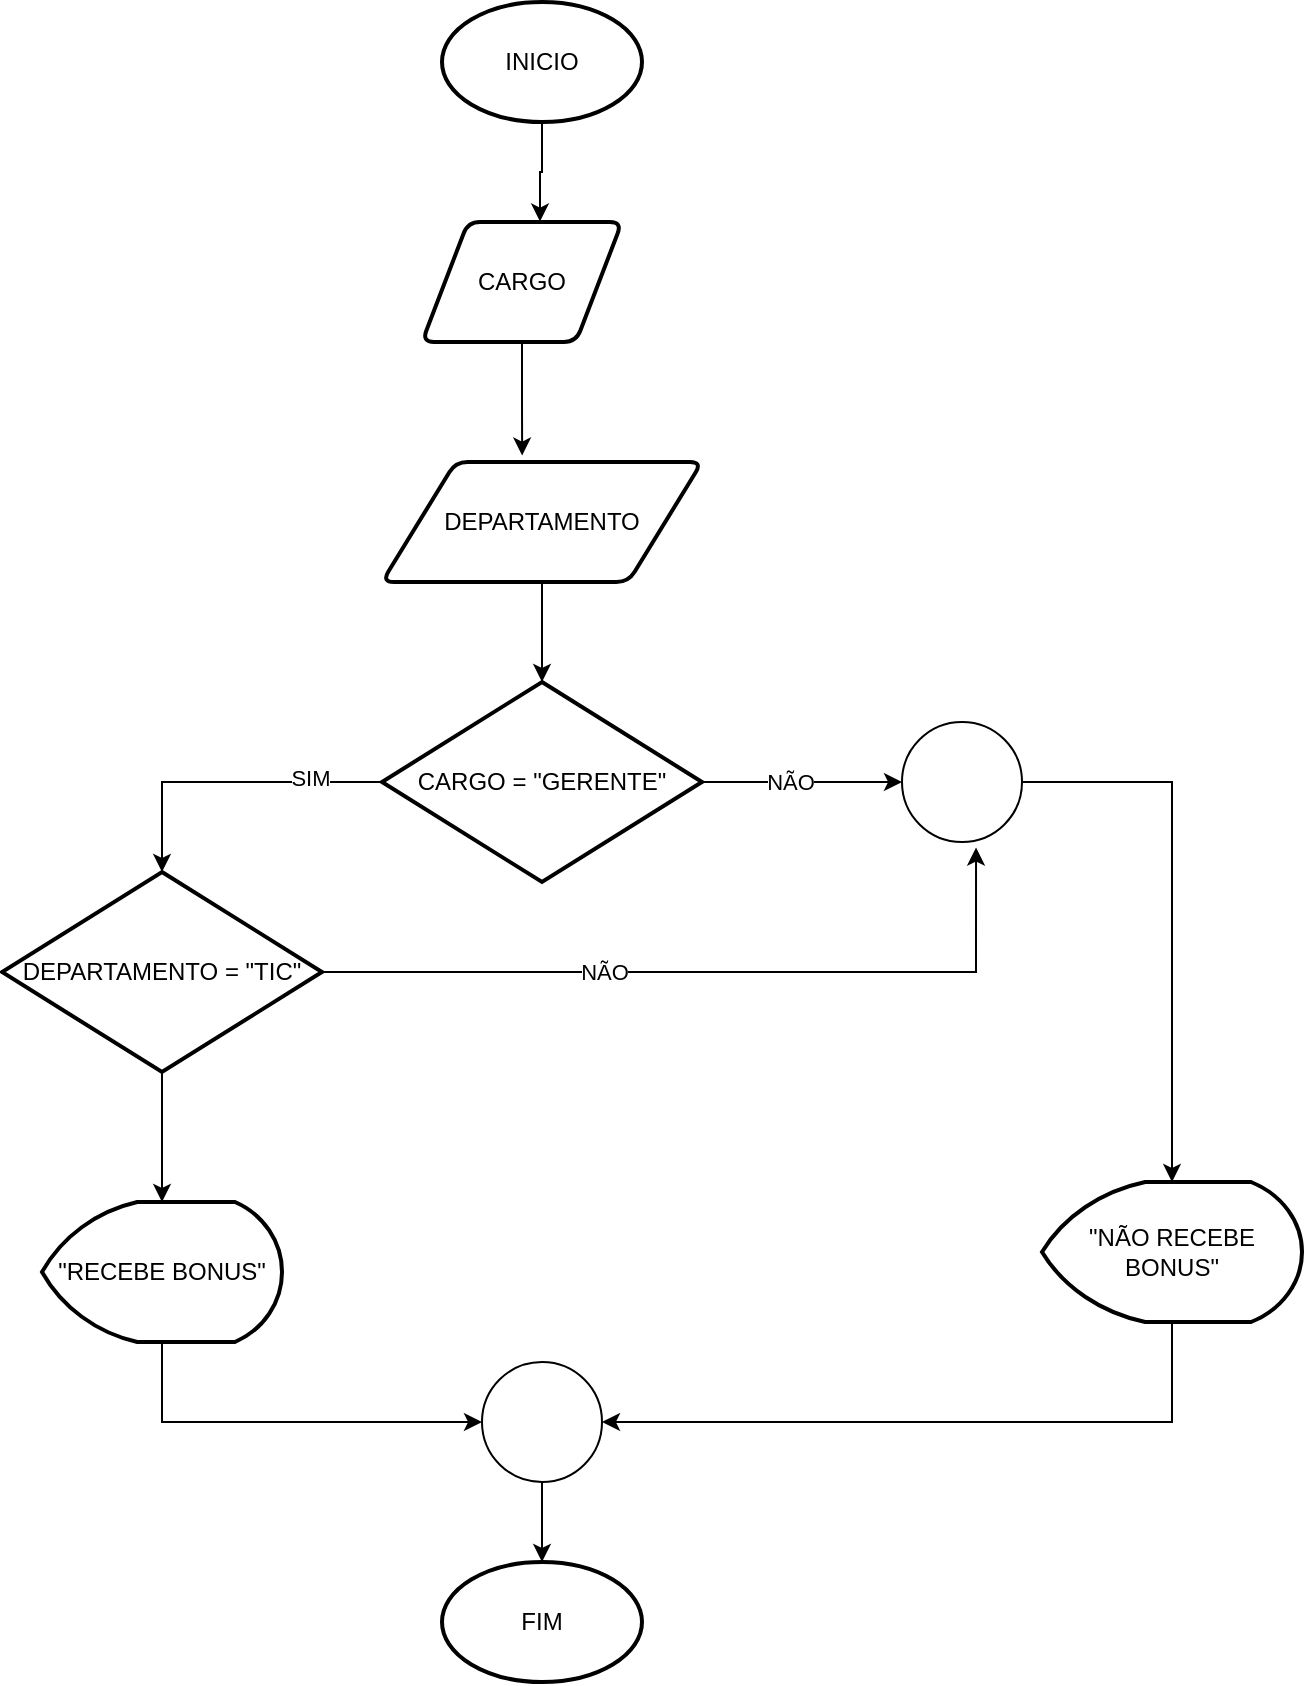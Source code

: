 <mxfile version="25.0.3" pages="2">
  <diagram name="CARGO_DEPTO" id="ETRdzeVaENdObJwePl4P">
    <mxGraphModel dx="954" dy="560" grid="1" gridSize="10" guides="1" tooltips="1" connect="1" arrows="1" fold="1" page="1" pageScale="1" pageWidth="827" pageHeight="1169" math="0" shadow="0">
      <root>
        <mxCell id="0" />
        <mxCell id="1" parent="0" />
        <mxCell id="CW1IVtE_7MA7ts7nDul1-1" value="INICIO" style="strokeWidth=2;html=1;shape=mxgraph.flowchart.start_1;whiteSpace=wrap;" vertex="1" parent="1">
          <mxGeometry x="350" y="50" width="100" height="60" as="geometry" />
        </mxCell>
        <mxCell id="CW1IVtE_7MA7ts7nDul1-2" value="FIM" style="strokeWidth=2;html=1;shape=mxgraph.flowchart.start_1;whiteSpace=wrap;" vertex="1" parent="1">
          <mxGeometry x="350" y="830" width="100" height="60" as="geometry" />
        </mxCell>
        <mxCell id="CW1IVtE_7MA7ts7nDul1-3" value="CARGO" style="shape=parallelogram;html=1;strokeWidth=2;perimeter=parallelogramPerimeter;whiteSpace=wrap;rounded=1;arcSize=12;size=0.23;" vertex="1" parent="1">
          <mxGeometry x="340" y="160" width="100" height="60" as="geometry" />
        </mxCell>
        <mxCell id="CW1IVtE_7MA7ts7nDul1-4" value="DEPARTAMENTO" style="shape=parallelogram;html=1;strokeWidth=2;perimeter=parallelogramPerimeter;whiteSpace=wrap;rounded=1;arcSize=12;size=0.23;" vertex="1" parent="1">
          <mxGeometry x="320" y="280" width="160" height="60" as="geometry" />
        </mxCell>
        <mxCell id="CW1IVtE_7MA7ts7nDul1-7" value="CARGO = &quot;GERENTE&quot;" style="strokeWidth=2;html=1;shape=mxgraph.flowchart.decision;whiteSpace=wrap;" vertex="1" parent="1">
          <mxGeometry x="320" y="390" width="160" height="100" as="geometry" />
        </mxCell>
        <mxCell id="CW1IVtE_7MA7ts7nDul1-8" value="DEPARTAMENTO = &quot;TIC&quot;" style="strokeWidth=2;html=1;shape=mxgraph.flowchart.decision;whiteSpace=wrap;" vertex="1" parent="1">
          <mxGeometry x="130" y="485" width="160" height="100" as="geometry" />
        </mxCell>
        <mxCell id="CW1IVtE_7MA7ts7nDul1-9" value="&quot;RECEBE BONUS&quot;" style="strokeWidth=2;html=1;shape=mxgraph.flowchart.display;whiteSpace=wrap;" vertex="1" parent="1">
          <mxGeometry x="150" y="650" width="120" height="70" as="geometry" />
        </mxCell>
        <mxCell id="CW1IVtE_7MA7ts7nDul1-10" style="edgeStyle=orthogonalEdgeStyle;rounded=0;orthogonalLoop=1;jettySize=auto;html=1;exitX=0;exitY=0.5;exitDx=0;exitDy=0;exitPerimeter=0;entryX=0.5;entryY=0;entryDx=0;entryDy=0;entryPerimeter=0;" edge="1" parent="1" source="CW1IVtE_7MA7ts7nDul1-7" target="CW1IVtE_7MA7ts7nDul1-8">
          <mxGeometry relative="1" as="geometry" />
        </mxCell>
        <mxCell id="CW1IVtE_7MA7ts7nDul1-12" value="SIM" style="edgeLabel;html=1;align=center;verticalAlign=middle;resizable=0;points=[];" vertex="1" connectable="0" parent="CW1IVtE_7MA7ts7nDul1-10">
          <mxGeometry x="-0.535" y="-2" relative="1" as="geometry">
            <mxPoint as="offset" />
          </mxGeometry>
        </mxCell>
        <mxCell id="CW1IVtE_7MA7ts7nDul1-11" style="edgeStyle=orthogonalEdgeStyle;rounded=0;orthogonalLoop=1;jettySize=auto;html=1;exitX=0.5;exitY=1;exitDx=0;exitDy=0;exitPerimeter=0;entryX=0.5;entryY=0;entryDx=0;entryDy=0;entryPerimeter=0;" edge="1" parent="1" source="CW1IVtE_7MA7ts7nDul1-8" target="CW1IVtE_7MA7ts7nDul1-9">
          <mxGeometry relative="1" as="geometry" />
        </mxCell>
        <mxCell id="CW1IVtE_7MA7ts7nDul1-15" value="" style="verticalLabelPosition=bottom;verticalAlign=top;html=1;shape=mxgraph.flowchart.on-page_reference;" vertex="1" parent="1">
          <mxGeometry x="370" y="730" width="60" height="60" as="geometry" />
        </mxCell>
        <mxCell id="CW1IVtE_7MA7ts7nDul1-16" style="edgeStyle=orthogonalEdgeStyle;rounded=0;orthogonalLoop=1;jettySize=auto;html=1;exitX=0.5;exitY=1;exitDx=0;exitDy=0;exitPerimeter=0;entryX=0;entryY=0.5;entryDx=0;entryDy=0;entryPerimeter=0;" edge="1" parent="1" source="CW1IVtE_7MA7ts7nDul1-9" target="CW1IVtE_7MA7ts7nDul1-15">
          <mxGeometry relative="1" as="geometry" />
        </mxCell>
        <mxCell id="CW1IVtE_7MA7ts7nDul1-18" style="edgeStyle=orthogonalEdgeStyle;rounded=0;orthogonalLoop=1;jettySize=auto;html=1;exitX=0.5;exitY=1;exitDx=0;exitDy=0;exitPerimeter=0;entryX=0.59;entryY=-0.004;entryDx=0;entryDy=0;entryPerimeter=0;" edge="1" parent="1" source="CW1IVtE_7MA7ts7nDul1-1" target="CW1IVtE_7MA7ts7nDul1-3">
          <mxGeometry relative="1" as="geometry" />
        </mxCell>
        <mxCell id="CW1IVtE_7MA7ts7nDul1-19" style="edgeStyle=orthogonalEdgeStyle;rounded=0;orthogonalLoop=1;jettySize=auto;html=1;exitX=0.5;exitY=1;exitDx=0;exitDy=0;entryX=0.438;entryY=-0.054;entryDx=0;entryDy=0;entryPerimeter=0;" edge="1" parent="1" source="CW1IVtE_7MA7ts7nDul1-3" target="CW1IVtE_7MA7ts7nDul1-4">
          <mxGeometry relative="1" as="geometry" />
        </mxCell>
        <mxCell id="CW1IVtE_7MA7ts7nDul1-20" style="edgeStyle=orthogonalEdgeStyle;rounded=0;orthogonalLoop=1;jettySize=auto;html=1;exitX=0.5;exitY=1;exitDx=0;exitDy=0;entryX=0.5;entryY=0;entryDx=0;entryDy=0;entryPerimeter=0;" edge="1" parent="1" source="CW1IVtE_7MA7ts7nDul1-4" target="CW1IVtE_7MA7ts7nDul1-7">
          <mxGeometry relative="1" as="geometry" />
        </mxCell>
        <mxCell id="CW1IVtE_7MA7ts7nDul1-22" style="edgeStyle=orthogonalEdgeStyle;rounded=0;orthogonalLoop=1;jettySize=auto;html=1;exitX=0.5;exitY=1;exitDx=0;exitDy=0;exitPerimeter=0;entryX=0.5;entryY=0;entryDx=0;entryDy=0;entryPerimeter=0;" edge="1" parent="1" source="CW1IVtE_7MA7ts7nDul1-15" target="CW1IVtE_7MA7ts7nDul1-2">
          <mxGeometry relative="1" as="geometry" />
        </mxCell>
        <mxCell id="CW1IVtE_7MA7ts7nDul1-23" value="" style="verticalLabelPosition=bottom;verticalAlign=top;html=1;shape=mxgraph.flowchart.on-page_reference;" vertex="1" parent="1">
          <mxGeometry x="580" y="410" width="60" height="60" as="geometry" />
        </mxCell>
        <mxCell id="CW1IVtE_7MA7ts7nDul1-24" style="edgeStyle=orthogonalEdgeStyle;rounded=0;orthogonalLoop=1;jettySize=auto;html=1;exitX=1;exitY=0.5;exitDx=0;exitDy=0;exitPerimeter=0;entryX=0;entryY=0.5;entryDx=0;entryDy=0;entryPerimeter=0;" edge="1" parent="1" source="CW1IVtE_7MA7ts7nDul1-7" target="CW1IVtE_7MA7ts7nDul1-23">
          <mxGeometry relative="1" as="geometry" />
        </mxCell>
        <mxCell id="CW1IVtE_7MA7ts7nDul1-30" value="NÃO" style="edgeLabel;html=1;align=center;verticalAlign=middle;resizable=0;points=[];" vertex="1" connectable="0" parent="CW1IVtE_7MA7ts7nDul1-24">
          <mxGeometry x="-0.12" relative="1" as="geometry">
            <mxPoint as="offset" />
          </mxGeometry>
        </mxCell>
        <mxCell id="CW1IVtE_7MA7ts7nDul1-25" style="edgeStyle=orthogonalEdgeStyle;rounded=0;orthogonalLoop=1;jettySize=auto;html=1;exitX=1;exitY=0.5;exitDx=0;exitDy=0;exitPerimeter=0;entryX=0.617;entryY=1.046;entryDx=0;entryDy=0;entryPerimeter=0;" edge="1" parent="1" source="CW1IVtE_7MA7ts7nDul1-8" target="CW1IVtE_7MA7ts7nDul1-23">
          <mxGeometry relative="1" as="geometry" />
        </mxCell>
        <mxCell id="CW1IVtE_7MA7ts7nDul1-29" value="NÃO" style="edgeLabel;html=1;align=center;verticalAlign=middle;resizable=0;points=[];" vertex="1" connectable="0" parent="CW1IVtE_7MA7ts7nDul1-25">
          <mxGeometry x="-0.276" relative="1" as="geometry">
            <mxPoint as="offset" />
          </mxGeometry>
        </mxCell>
        <mxCell id="CW1IVtE_7MA7ts7nDul1-26" value="&quot;NÃO RECEBE BONUS&quot;" style="strokeWidth=2;html=1;shape=mxgraph.flowchart.display;whiteSpace=wrap;" vertex="1" parent="1">
          <mxGeometry x="650" y="640" width="130" height="70" as="geometry" />
        </mxCell>
        <mxCell id="CW1IVtE_7MA7ts7nDul1-27" style="edgeStyle=orthogonalEdgeStyle;rounded=0;orthogonalLoop=1;jettySize=auto;html=1;entryX=0.5;entryY=0;entryDx=0;entryDy=0;entryPerimeter=0;" edge="1" parent="1" source="CW1IVtE_7MA7ts7nDul1-23" target="CW1IVtE_7MA7ts7nDul1-26">
          <mxGeometry relative="1" as="geometry" />
        </mxCell>
        <mxCell id="CW1IVtE_7MA7ts7nDul1-28" style="edgeStyle=orthogonalEdgeStyle;rounded=0;orthogonalLoop=1;jettySize=auto;html=1;exitX=0.5;exitY=1;exitDx=0;exitDy=0;exitPerimeter=0;entryX=1;entryY=0.5;entryDx=0;entryDy=0;entryPerimeter=0;" edge="1" parent="1" source="CW1IVtE_7MA7ts7nDul1-26" target="CW1IVtE_7MA7ts7nDul1-15">
          <mxGeometry relative="1" as="geometry" />
        </mxCell>
      </root>
    </mxGraphModel>
  </diagram>
  <diagram id="eDWUSq20homFeCtwVckH" name="IDADE">
    <mxGraphModel dx="1050" dy="607" grid="1" gridSize="10" guides="1" tooltips="1" connect="1" arrows="1" fold="1" page="1" pageScale="1" pageWidth="827" pageHeight="1169" math="0" shadow="0">
      <root>
        <mxCell id="0" />
        <mxCell id="1" parent="0" />
        <mxCell id="aEb02ax9EN3gxrXx6o8U-1" value="INICIO" style="strokeWidth=2;html=1;shape=mxgraph.flowchart.start_1;whiteSpace=wrap;" vertex="1" parent="1">
          <mxGeometry x="350" y="50" width="100" height="60" as="geometry" />
        </mxCell>
        <mxCell id="aEb02ax9EN3gxrXx6o8U-2" value="FIM" style="strokeWidth=2;html=1;shape=mxgraph.flowchart.start_1;whiteSpace=wrap;" vertex="1" parent="1">
          <mxGeometry x="350" y="1100" width="100" height="60" as="geometry" />
        </mxCell>
        <mxCell id="aEb02ax9EN3gxrXx6o8U-3" value="CARGO" style="shape=parallelogram;html=1;strokeWidth=2;perimeter=parallelogramPerimeter;whiteSpace=wrap;rounded=1;arcSize=12;size=0.23;" vertex="1" parent="1">
          <mxGeometry x="340" y="160" width="100" height="60" as="geometry" />
        </mxCell>
        <mxCell id="aEb02ax9EN3gxrXx6o8U-4" value="DEPARTAMENTO" style="shape=parallelogram;html=1;strokeWidth=2;perimeter=parallelogramPerimeter;whiteSpace=wrap;rounded=1;arcSize=12;size=0.23;" vertex="1" parent="1">
          <mxGeometry x="320" y="280" width="160" height="60" as="geometry" />
        </mxCell>
        <mxCell id="aEb02ax9EN3gxrXx6o8U-5" value="CARGO = &quot;GERENTE&quot;" style="strokeWidth=2;html=1;shape=mxgraph.flowchart.decision;whiteSpace=wrap;" vertex="1" parent="1">
          <mxGeometry x="320" y="390" width="160" height="100" as="geometry" />
        </mxCell>
        <mxCell id="aEb02ax9EN3gxrXx6o8U-6" value="DEPARTAMENTO = &quot;TIC&quot;" style="strokeWidth=2;html=1;shape=mxgraph.flowchart.decision;whiteSpace=wrap;" vertex="1" parent="1">
          <mxGeometry x="130" y="485" width="160" height="100" as="geometry" />
        </mxCell>
        <mxCell id="aEb02ax9EN3gxrXx6o8U-7" value="&quot;RECEBE BONUS&quot;" style="strokeWidth=2;html=1;shape=mxgraph.flowchart.display;whiteSpace=wrap;" vertex="1" parent="1">
          <mxGeometry x="260" y="840" width="120" height="70" as="geometry" />
        </mxCell>
        <mxCell id="aEb02ax9EN3gxrXx6o8U-8" style="edgeStyle=orthogonalEdgeStyle;rounded=0;orthogonalLoop=1;jettySize=auto;html=1;exitX=0;exitY=0.5;exitDx=0;exitDy=0;exitPerimeter=0;entryX=0.5;entryY=0;entryDx=0;entryDy=0;entryPerimeter=0;" edge="1" parent="1" source="aEb02ax9EN3gxrXx6o8U-5" target="aEb02ax9EN3gxrXx6o8U-6">
          <mxGeometry relative="1" as="geometry" />
        </mxCell>
        <mxCell id="aEb02ax9EN3gxrXx6o8U-9" value="SIM" style="edgeLabel;html=1;align=center;verticalAlign=middle;resizable=0;points=[];" vertex="1" connectable="0" parent="aEb02ax9EN3gxrXx6o8U-8">
          <mxGeometry x="-0.535" y="-2" relative="1" as="geometry">
            <mxPoint as="offset" />
          </mxGeometry>
        </mxCell>
        <mxCell id="aEb02ax9EN3gxrXx6o8U-11" value="" style="verticalLabelPosition=bottom;verticalAlign=top;html=1;shape=mxgraph.flowchart.on-page_reference;" vertex="1" parent="1">
          <mxGeometry x="370" y="1000" width="60" height="60" as="geometry" />
        </mxCell>
        <mxCell id="aEb02ax9EN3gxrXx6o8U-13" style="edgeStyle=orthogonalEdgeStyle;rounded=0;orthogonalLoop=1;jettySize=auto;html=1;exitX=0.5;exitY=1;exitDx=0;exitDy=0;exitPerimeter=0;entryX=0.59;entryY=-0.004;entryDx=0;entryDy=0;entryPerimeter=0;" edge="1" parent="1" source="aEb02ax9EN3gxrXx6o8U-1" target="aEb02ax9EN3gxrXx6o8U-3">
          <mxGeometry relative="1" as="geometry" />
        </mxCell>
        <mxCell id="aEb02ax9EN3gxrXx6o8U-14" style="edgeStyle=orthogonalEdgeStyle;rounded=0;orthogonalLoop=1;jettySize=auto;html=1;exitX=0.5;exitY=1;exitDx=0;exitDy=0;entryX=0.438;entryY=-0.054;entryDx=0;entryDy=0;entryPerimeter=0;" edge="1" parent="1" source="aEb02ax9EN3gxrXx6o8U-3" target="aEb02ax9EN3gxrXx6o8U-4">
          <mxGeometry relative="1" as="geometry" />
        </mxCell>
        <mxCell id="aEb02ax9EN3gxrXx6o8U-15" style="edgeStyle=orthogonalEdgeStyle;rounded=0;orthogonalLoop=1;jettySize=auto;html=1;exitX=0.5;exitY=1;exitDx=0;exitDy=0;entryX=0.5;entryY=0;entryDx=0;entryDy=0;entryPerimeter=0;" edge="1" parent="1" source="aEb02ax9EN3gxrXx6o8U-4" target="aEb02ax9EN3gxrXx6o8U-5">
          <mxGeometry relative="1" as="geometry" />
        </mxCell>
        <mxCell id="aEb02ax9EN3gxrXx6o8U-16" style="edgeStyle=orthogonalEdgeStyle;rounded=0;orthogonalLoop=1;jettySize=auto;html=1;exitX=0.5;exitY=1;exitDx=0;exitDy=0;exitPerimeter=0;entryX=0.5;entryY=0;entryDx=0;entryDy=0;entryPerimeter=0;" edge="1" parent="1" source="aEb02ax9EN3gxrXx6o8U-11" target="aEb02ax9EN3gxrXx6o8U-2">
          <mxGeometry relative="1" as="geometry" />
        </mxCell>
        <mxCell id="aEb02ax9EN3gxrXx6o8U-17" value="" style="verticalLabelPosition=bottom;verticalAlign=top;html=1;shape=mxgraph.flowchart.on-page_reference;" vertex="1" parent="1">
          <mxGeometry x="580" y="410" width="60" height="60" as="geometry" />
        </mxCell>
        <mxCell id="aEb02ax9EN3gxrXx6o8U-18" style="edgeStyle=orthogonalEdgeStyle;rounded=0;orthogonalLoop=1;jettySize=auto;html=1;exitX=1;exitY=0.5;exitDx=0;exitDy=0;exitPerimeter=0;entryX=0;entryY=0.5;entryDx=0;entryDy=0;entryPerimeter=0;" edge="1" parent="1" source="aEb02ax9EN3gxrXx6o8U-5" target="aEb02ax9EN3gxrXx6o8U-17">
          <mxGeometry relative="1" as="geometry" />
        </mxCell>
        <mxCell id="aEb02ax9EN3gxrXx6o8U-19" value="NÃO" style="edgeLabel;html=1;align=center;verticalAlign=middle;resizable=0;points=[];" vertex="1" connectable="0" parent="aEb02ax9EN3gxrXx6o8U-18">
          <mxGeometry x="-0.12" relative="1" as="geometry">
            <mxPoint as="offset" />
          </mxGeometry>
        </mxCell>
        <mxCell id="aEb02ax9EN3gxrXx6o8U-20" style="edgeStyle=orthogonalEdgeStyle;rounded=0;orthogonalLoop=1;jettySize=auto;html=1;exitX=1;exitY=0.5;exitDx=0;exitDy=0;exitPerimeter=0;entryX=0.617;entryY=1.046;entryDx=0;entryDy=0;entryPerimeter=0;" edge="1" parent="1" source="aEb02ax9EN3gxrXx6o8U-6" target="aEb02ax9EN3gxrXx6o8U-17">
          <mxGeometry relative="1" as="geometry" />
        </mxCell>
        <mxCell id="aEb02ax9EN3gxrXx6o8U-21" value="NÃO" style="edgeLabel;html=1;align=center;verticalAlign=middle;resizable=0;points=[];" vertex="1" connectable="0" parent="aEb02ax9EN3gxrXx6o8U-20">
          <mxGeometry x="-0.276" relative="1" as="geometry">
            <mxPoint as="offset" />
          </mxGeometry>
        </mxCell>
        <mxCell id="aEb02ax9EN3gxrXx6o8U-22" value="&quot;NÃO RECEBE BONUS&quot;" style="strokeWidth=2;html=1;shape=mxgraph.flowchart.display;whiteSpace=wrap;" vertex="1" parent="1">
          <mxGeometry x="650" y="640" width="130" height="70" as="geometry" />
        </mxCell>
        <mxCell id="aEb02ax9EN3gxrXx6o8U-23" style="edgeStyle=orthogonalEdgeStyle;rounded=0;orthogonalLoop=1;jettySize=auto;html=1;entryX=0.5;entryY=0;entryDx=0;entryDy=0;entryPerimeter=0;" edge="1" parent="1" source="aEb02ax9EN3gxrXx6o8U-17" target="aEb02ax9EN3gxrXx6o8U-22">
          <mxGeometry relative="1" as="geometry" />
        </mxCell>
        <mxCell id="aEb02ax9EN3gxrXx6o8U-24" style="edgeStyle=orthogonalEdgeStyle;rounded=0;orthogonalLoop=1;jettySize=auto;html=1;exitX=0.5;exitY=1;exitDx=0;exitDy=0;exitPerimeter=0;entryX=1;entryY=0.5;entryDx=0;entryDy=0;entryPerimeter=0;" edge="1" parent="1" source="aEb02ax9EN3gxrXx6o8U-22" target="aEb02ax9EN3gxrXx6o8U-11">
          <mxGeometry relative="1" as="geometry" />
        </mxCell>
        <mxCell id="aEb02ax9EN3gxrXx6o8U-26" style="edgeStyle=orthogonalEdgeStyle;rounded=0;orthogonalLoop=1;jettySize=auto;html=1;exitX=0.5;exitY=1;exitDx=0;exitDy=0;exitPerimeter=0;entryX=0.5;entryY=0;entryDx=0;entryDy=0;entryPerimeter=0;" edge="1" parent="1" source="aEb02ax9EN3gxrXx6o8U-6">
          <mxGeometry relative="1" as="geometry">
            <mxPoint x="210" y="625" as="targetPoint" />
          </mxGeometry>
        </mxCell>
        <mxCell id="aEb02ax9EN3gxrXx6o8U-30" value="&quot;RECEBE BONUS + &quot;" style="strokeWidth=2;html=1;shape=mxgraph.flowchart.display;whiteSpace=wrap;" vertex="1" parent="1">
          <mxGeometry x="40" y="850" width="120" height="70" as="geometry" />
        </mxCell>
        <mxCell id="aEb02ax9EN3gxrXx6o8U-31" value="IDADE" style="shape=parallelogram;html=1;strokeWidth=2;perimeter=parallelogramPerimeter;whiteSpace=wrap;rounded=1;arcSize=12;size=0.23;" vertex="1" parent="1">
          <mxGeometry x="160" y="630" width="100" height="40" as="geometry" />
        </mxCell>
        <mxCell id="aEb02ax9EN3gxrXx6o8U-32" value="IDADE &amp;gt;= 60" style="strokeWidth=2;html=1;shape=mxgraph.flowchart.decision;whiteSpace=wrap;" vertex="1" parent="1">
          <mxGeometry x="130" y="700" width="160" height="100" as="geometry" />
        </mxCell>
        <mxCell id="aEb02ax9EN3gxrXx6o8U-33" style="edgeStyle=orthogonalEdgeStyle;rounded=0;orthogonalLoop=1;jettySize=auto;html=1;exitX=0.5;exitY=1;exitDx=0;exitDy=0;entryX=0.5;entryY=0;entryDx=0;entryDy=0;entryPerimeter=0;" edge="1" parent="1" source="aEb02ax9EN3gxrXx6o8U-31" target="aEb02ax9EN3gxrXx6o8U-32">
          <mxGeometry relative="1" as="geometry" />
        </mxCell>
        <mxCell id="aEb02ax9EN3gxrXx6o8U-34" style="edgeStyle=orthogonalEdgeStyle;rounded=0;orthogonalLoop=1;jettySize=auto;html=1;exitX=0.5;exitY=0;exitDx=0;exitDy=0;exitPerimeter=0;entryX=0;entryY=0.5;entryDx=0;entryDy=0;entryPerimeter=0;" edge="1" parent="1" source="aEb02ax9EN3gxrXx6o8U-30" target="aEb02ax9EN3gxrXx6o8U-32">
          <mxGeometry relative="1" as="geometry" />
        </mxCell>
        <mxCell id="aEb02ax9EN3gxrXx6o8U-35" value="SIM" style="edgeLabel;html=1;align=center;verticalAlign=middle;resizable=0;points=[];" vertex="1" connectable="0" parent="aEb02ax9EN3gxrXx6o8U-34">
          <mxGeometry x="0.009" y="2" relative="1" as="geometry">
            <mxPoint as="offset" />
          </mxGeometry>
        </mxCell>
        <mxCell id="aEb02ax9EN3gxrXx6o8U-36" style="edgeStyle=orthogonalEdgeStyle;rounded=0;orthogonalLoop=1;jettySize=auto;html=1;exitX=0.5;exitY=0;exitDx=0;exitDy=0;exitPerimeter=0;entryX=1;entryY=0.5;entryDx=0;entryDy=0;entryPerimeter=0;" edge="1" parent="1" source="aEb02ax9EN3gxrXx6o8U-7" target="aEb02ax9EN3gxrXx6o8U-32">
          <mxGeometry relative="1" as="geometry" />
        </mxCell>
        <mxCell id="aEb02ax9EN3gxrXx6o8U-37" value="NÃO" style="edgeLabel;html=1;align=center;verticalAlign=middle;resizable=0;points=[];" vertex="1" connectable="0" parent="aEb02ax9EN3gxrXx6o8U-36">
          <mxGeometry x="-0.057" relative="1" as="geometry">
            <mxPoint as="offset" />
          </mxGeometry>
        </mxCell>
        <mxCell id="aEb02ax9EN3gxrXx6o8U-40" value="" style="verticalLabelPosition=bottom;verticalAlign=top;html=1;shape=mxgraph.flowchart.on-page_reference;" vertex="1" parent="1">
          <mxGeometry x="190" y="990" width="60" height="60" as="geometry" />
        </mxCell>
        <mxCell id="aEb02ax9EN3gxrXx6o8U-41" style="edgeStyle=orthogonalEdgeStyle;rounded=0;orthogonalLoop=1;jettySize=auto;html=1;exitX=0.5;exitY=1;exitDx=0;exitDy=0;exitPerimeter=0;entryX=0;entryY=0.5;entryDx=0;entryDy=0;entryPerimeter=0;" edge="1" parent="1" source="aEb02ax9EN3gxrXx6o8U-30" target="aEb02ax9EN3gxrXx6o8U-40">
          <mxGeometry relative="1" as="geometry" />
        </mxCell>
        <mxCell id="aEb02ax9EN3gxrXx6o8U-42" style="edgeStyle=orthogonalEdgeStyle;rounded=0;orthogonalLoop=1;jettySize=auto;html=1;exitX=0.5;exitY=1;exitDx=0;exitDy=0;exitPerimeter=0;entryX=0.5;entryY=0;entryDx=0;entryDy=0;entryPerimeter=0;" edge="1" parent="1" source="aEb02ax9EN3gxrXx6o8U-7" target="aEb02ax9EN3gxrXx6o8U-40">
          <mxGeometry relative="1" as="geometry" />
        </mxCell>
        <mxCell id="aEb02ax9EN3gxrXx6o8U-43" style="edgeStyle=orthogonalEdgeStyle;rounded=0;orthogonalLoop=1;jettySize=auto;html=1;exitX=1;exitY=0.5;exitDx=0;exitDy=0;exitPerimeter=0;entryX=0.089;entryY=0.329;entryDx=0;entryDy=0;entryPerimeter=0;" edge="1" parent="1" source="aEb02ax9EN3gxrXx6o8U-40" target="aEb02ax9EN3gxrXx6o8U-11">
          <mxGeometry relative="1" as="geometry" />
        </mxCell>
      </root>
    </mxGraphModel>
  </diagram>
</mxfile>
